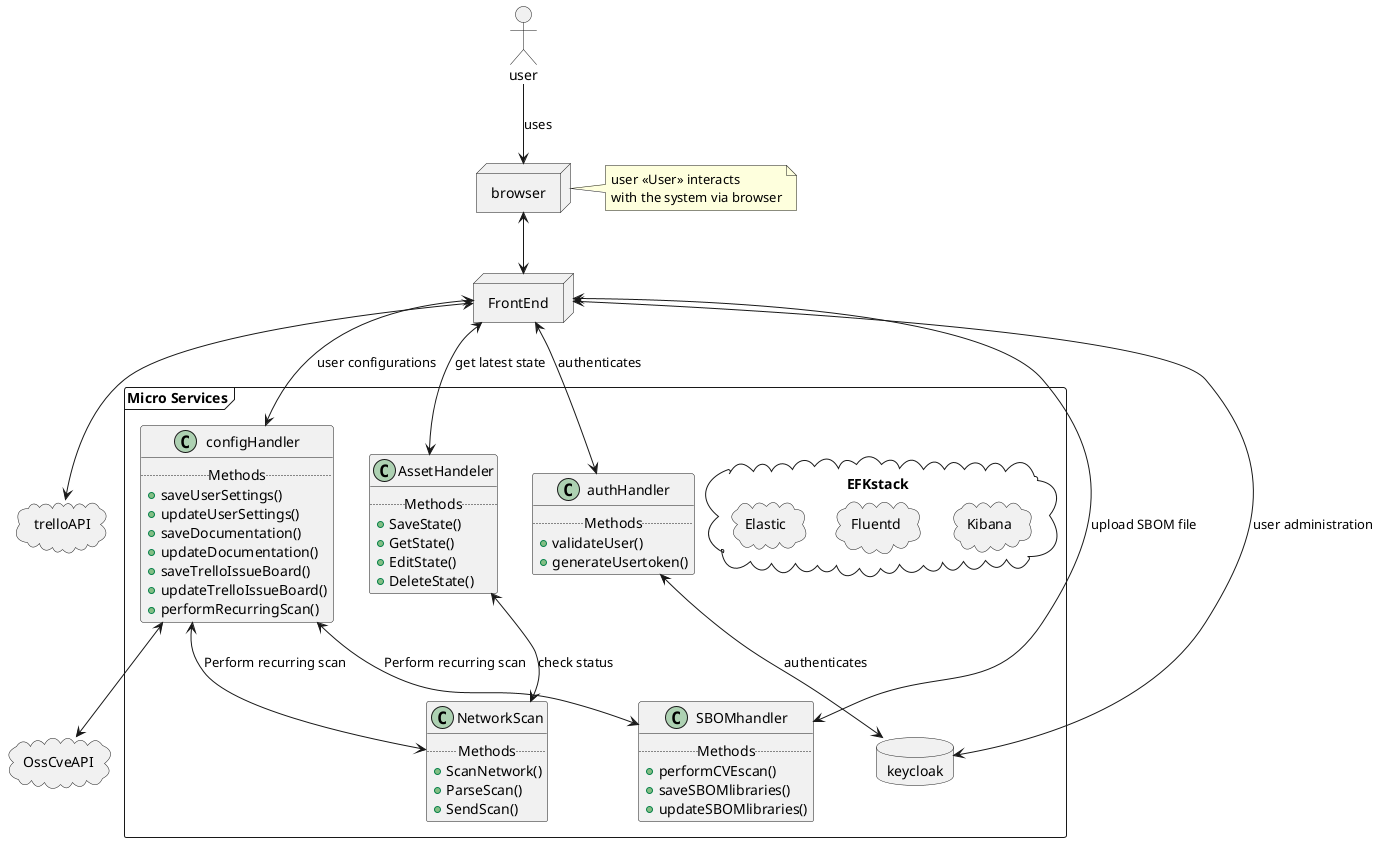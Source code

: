 @startuml "MicroServices"
allow_mixing

node browser
node FrontEnd

frame "Micro Services" {

  class AssetHandeler {
    ..Methods..
    + SaveState()
    + GetState()
    + EditState()
    + DeleteState()
  }

  class NetworkScan {
    ..Methods..
    + ScanNetwork()
    + ParseScan()
    + SendScan()
  }

  class SBOMhandler {
    ..Methods..
    + performCVEscan()
    + saveSBOMlibraries()
    + updateSBOMlibraries()
  }

  class configHandler {
  ..Methods..
    + saveUserSettings()
    + updateUserSettings()
    + saveDocumentation()
    + updateDocumentation()
    + saveTrelloIssueBoard()
    + updateTrelloIssueBoard()
    + performRecurringScan()
  }

  class authHandler {
    ..Methods..
    + validateUser()
    + generateUsertoken()
  }

  database keycloak {

  }

  cloud EFKstack {
    cloud Kibana {

    }
    cloud Fluentd {

    }
    cloud Elastic {

    }
  }
}

cloud trelloAPI {

}

cloud OssCveAPI {

}

actor user
user --> browser : uses
note right of browser
    user <<User>> interacts
    with the system via browser
end note

browser <--> FrontEnd
FrontEnd <--> AssetHandeler : get latest state
FrontEnd <--> keycloak : user administration
FrontEnd <--> configHandler : user configurations
FrontEnd <--> trelloAPI
FrontEnd <--> SBOMhandler : upload SBOM file
FrontEnd <--> authHandler : authenticates

authHandler <--> keycloak : authenticates

configHandler <--> NetworkScan : Perform recurring scan
configHandler <--> SBOMhandler : Perform recurring scan

AssetHandeler <--> NetworkScan : check status

configHandler <--> OssCveAPI



@enduml
